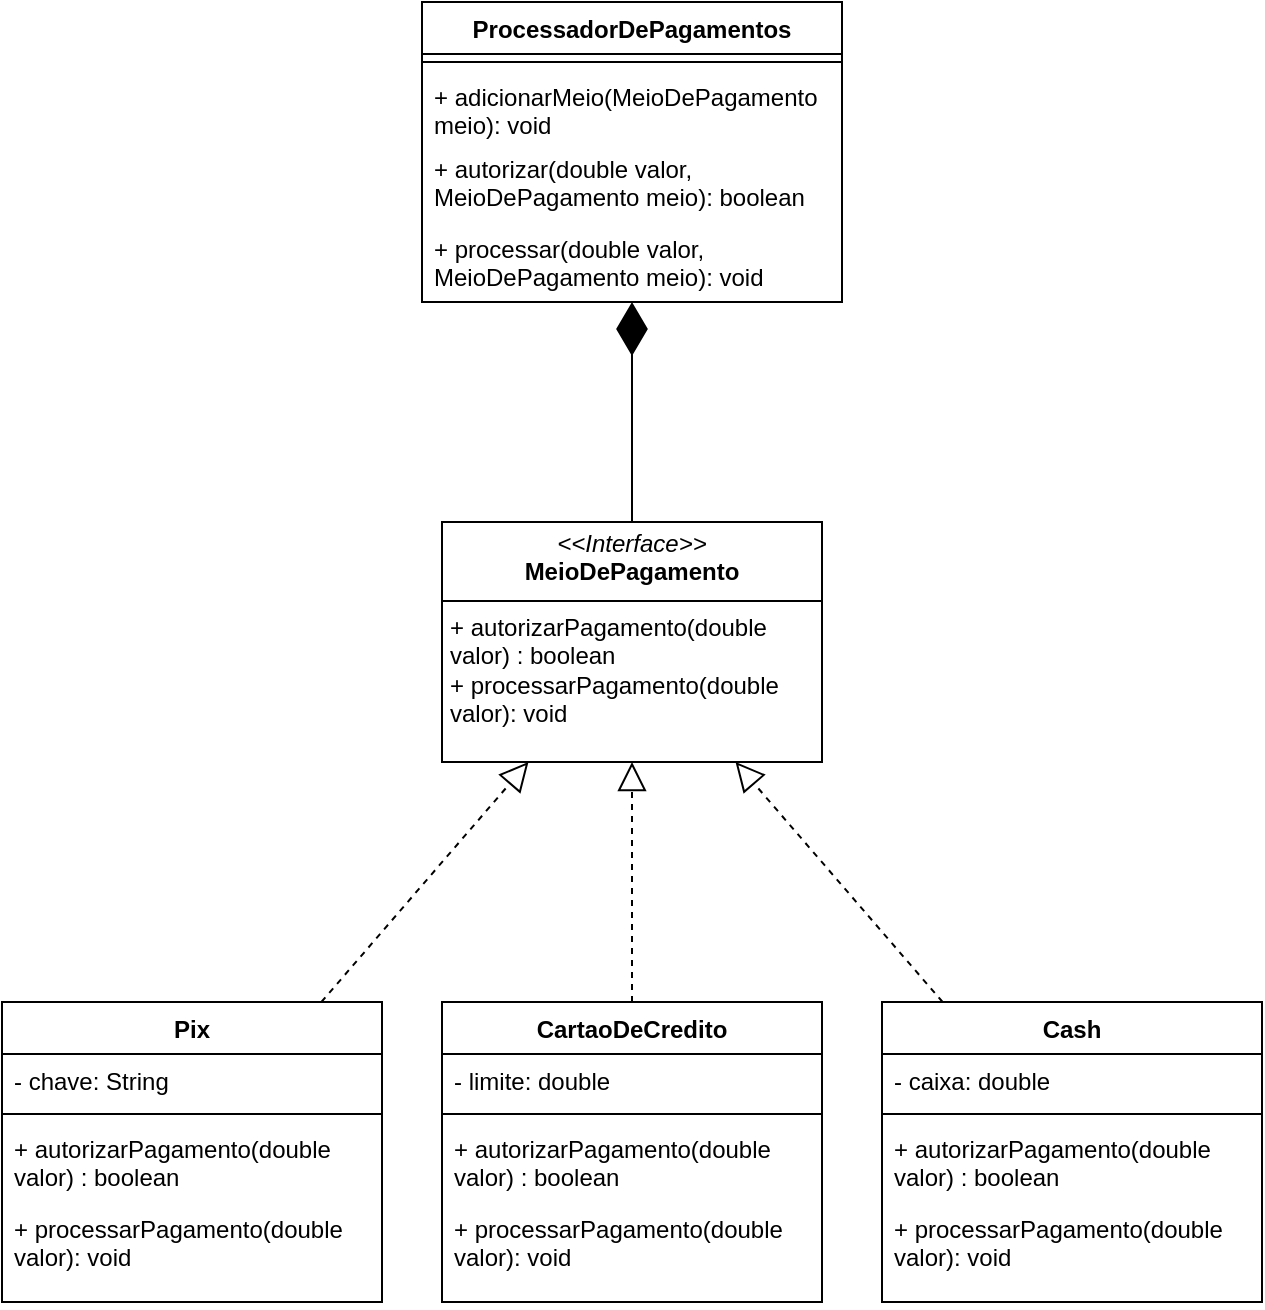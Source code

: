 <mxfile version="25.0.1">
  <diagram name="Page-1" id="MaueXD7JyF0_lRMRBM_r">
    <mxGraphModel dx="797" dy="471" grid="1" gridSize="10" guides="1" tooltips="1" connect="1" arrows="1" fold="1" page="1" pageScale="1" pageWidth="5000" pageHeight="5000" math="0" shadow="0">
      <root>
        <mxCell id="0" />
        <mxCell id="1" parent="0" />
        <mxCell id="XiUmY9_LBj0MNTgVGiD2-10" value="&lt;p style=&quot;margin:0px;margin-top:4px;text-align:center;&quot;&gt;&lt;i&gt;&amp;lt;&amp;lt;Interface&amp;gt;&amp;gt;&lt;/i&gt;&lt;br&gt;&lt;b&gt;MeioDePagamento&lt;/b&gt;&lt;/p&gt;&lt;hr size=&quot;1&quot; style=&quot;border-style:solid;&quot;&gt;&lt;p style=&quot;margin:0px;margin-left:4px;&quot;&gt;+&amp;nbsp;autorizarPagamento(double valor) : boolean&lt;br&gt;+ processarPagamento(double valor): void&lt;/p&gt;" style="verticalAlign=top;align=left;overflow=fill;html=1;whiteSpace=wrap;" vertex="1" parent="1">
          <mxGeometry x="1210" y="820" width="190" height="120" as="geometry" />
        </mxCell>
        <mxCell id="XiUmY9_LBj0MNTgVGiD2-19" value="CartaoDeCredito" style="swimlane;fontStyle=1;align=center;verticalAlign=top;childLayout=stackLayout;horizontal=1;startSize=26;horizontalStack=0;resizeParent=1;resizeParentMax=0;resizeLast=0;collapsible=1;marginBottom=0;whiteSpace=wrap;html=1;" vertex="1" parent="1">
          <mxGeometry x="1210" y="1060" width="190" height="150" as="geometry" />
        </mxCell>
        <mxCell id="XiUmY9_LBj0MNTgVGiD2-20" value="- limite: double" style="text;strokeColor=none;fillColor=none;align=left;verticalAlign=top;spacingLeft=4;spacingRight=4;overflow=hidden;rotatable=0;points=[[0,0.5],[1,0.5]];portConstraint=eastwest;whiteSpace=wrap;html=1;" vertex="1" parent="XiUmY9_LBj0MNTgVGiD2-19">
          <mxGeometry y="26" width="190" height="26" as="geometry" />
        </mxCell>
        <mxCell id="XiUmY9_LBj0MNTgVGiD2-21" value="" style="line;strokeWidth=1;fillColor=none;align=left;verticalAlign=middle;spacingTop=-1;spacingLeft=3;spacingRight=3;rotatable=0;labelPosition=right;points=[];portConstraint=eastwest;strokeColor=inherit;" vertex="1" parent="XiUmY9_LBj0MNTgVGiD2-19">
          <mxGeometry y="52" width="190" height="8" as="geometry" />
        </mxCell>
        <mxCell id="XiUmY9_LBj0MNTgVGiD2-22" value="+&amp;nbsp;autorizarPagamento(double valor) : boolean" style="text;strokeColor=none;fillColor=none;align=left;verticalAlign=top;spacingLeft=4;spacingRight=4;overflow=hidden;rotatable=0;points=[[0,0.5],[1,0.5]];portConstraint=eastwest;whiteSpace=wrap;html=1;" vertex="1" parent="XiUmY9_LBj0MNTgVGiD2-19">
          <mxGeometry y="60" width="190" height="40" as="geometry" />
        </mxCell>
        <mxCell id="XiUmY9_LBj0MNTgVGiD2-23" value="+ processarPagamento(double valor): void" style="text;strokeColor=none;fillColor=none;align=left;verticalAlign=top;spacingLeft=4;spacingRight=4;overflow=hidden;rotatable=0;points=[[0,0.5],[1,0.5]];portConstraint=eastwest;whiteSpace=wrap;html=1;" vertex="1" parent="XiUmY9_LBj0MNTgVGiD2-19">
          <mxGeometry y="100" width="190" height="50" as="geometry" />
        </mxCell>
        <mxCell id="XiUmY9_LBj0MNTgVGiD2-24" value="Pix" style="swimlane;fontStyle=1;align=center;verticalAlign=top;childLayout=stackLayout;horizontal=1;startSize=26;horizontalStack=0;resizeParent=1;resizeParentMax=0;resizeLast=0;collapsible=1;marginBottom=0;whiteSpace=wrap;html=1;" vertex="1" parent="1">
          <mxGeometry x="990" y="1060" width="190" height="150" as="geometry" />
        </mxCell>
        <mxCell id="XiUmY9_LBj0MNTgVGiD2-25" value="- chave: String" style="text;strokeColor=none;fillColor=none;align=left;verticalAlign=top;spacingLeft=4;spacingRight=4;overflow=hidden;rotatable=0;points=[[0,0.5],[1,0.5]];portConstraint=eastwest;whiteSpace=wrap;html=1;" vertex="1" parent="XiUmY9_LBj0MNTgVGiD2-24">
          <mxGeometry y="26" width="190" height="26" as="geometry" />
        </mxCell>
        <mxCell id="XiUmY9_LBj0MNTgVGiD2-26" value="" style="line;strokeWidth=1;fillColor=none;align=left;verticalAlign=middle;spacingTop=-1;spacingLeft=3;spacingRight=3;rotatable=0;labelPosition=right;points=[];portConstraint=eastwest;strokeColor=inherit;" vertex="1" parent="XiUmY9_LBj0MNTgVGiD2-24">
          <mxGeometry y="52" width="190" height="8" as="geometry" />
        </mxCell>
        <mxCell id="XiUmY9_LBj0MNTgVGiD2-27" value="+&amp;nbsp;autorizarPagamento(double valor) : boolean" style="text;strokeColor=none;fillColor=none;align=left;verticalAlign=top;spacingLeft=4;spacingRight=4;overflow=hidden;rotatable=0;points=[[0,0.5],[1,0.5]];portConstraint=eastwest;whiteSpace=wrap;html=1;" vertex="1" parent="XiUmY9_LBj0MNTgVGiD2-24">
          <mxGeometry y="60" width="190" height="40" as="geometry" />
        </mxCell>
        <mxCell id="XiUmY9_LBj0MNTgVGiD2-28" value="+ processarPagamento(double valor): void" style="text;strokeColor=none;fillColor=none;align=left;verticalAlign=top;spacingLeft=4;spacingRight=4;overflow=hidden;rotatable=0;points=[[0,0.5],[1,0.5]];portConstraint=eastwest;whiteSpace=wrap;html=1;" vertex="1" parent="XiUmY9_LBj0MNTgVGiD2-24">
          <mxGeometry y="100" width="190" height="50" as="geometry" />
        </mxCell>
        <mxCell id="XiUmY9_LBj0MNTgVGiD2-29" value="Cash" style="swimlane;fontStyle=1;align=center;verticalAlign=top;childLayout=stackLayout;horizontal=1;startSize=26;horizontalStack=0;resizeParent=1;resizeParentMax=0;resizeLast=0;collapsible=1;marginBottom=0;whiteSpace=wrap;html=1;" vertex="1" parent="1">
          <mxGeometry x="1430" y="1060" width="190" height="150" as="geometry" />
        </mxCell>
        <mxCell id="XiUmY9_LBj0MNTgVGiD2-30" value="- caixa: double" style="text;strokeColor=none;fillColor=none;align=left;verticalAlign=top;spacingLeft=4;spacingRight=4;overflow=hidden;rotatable=0;points=[[0,0.5],[1,0.5]];portConstraint=eastwest;whiteSpace=wrap;html=1;" vertex="1" parent="XiUmY9_LBj0MNTgVGiD2-29">
          <mxGeometry y="26" width="190" height="26" as="geometry" />
        </mxCell>
        <mxCell id="XiUmY9_LBj0MNTgVGiD2-31" value="" style="line;strokeWidth=1;fillColor=none;align=left;verticalAlign=middle;spacingTop=-1;spacingLeft=3;spacingRight=3;rotatable=0;labelPosition=right;points=[];portConstraint=eastwest;strokeColor=inherit;" vertex="1" parent="XiUmY9_LBj0MNTgVGiD2-29">
          <mxGeometry y="52" width="190" height="8" as="geometry" />
        </mxCell>
        <mxCell id="XiUmY9_LBj0MNTgVGiD2-32" value="+&amp;nbsp;autorizarPagamento(double valor) : boolean" style="text;strokeColor=none;fillColor=none;align=left;verticalAlign=top;spacingLeft=4;spacingRight=4;overflow=hidden;rotatable=0;points=[[0,0.5],[1,0.5]];portConstraint=eastwest;whiteSpace=wrap;html=1;" vertex="1" parent="XiUmY9_LBj0MNTgVGiD2-29">
          <mxGeometry y="60" width="190" height="40" as="geometry" />
        </mxCell>
        <mxCell id="XiUmY9_LBj0MNTgVGiD2-33" value="+ processarPagamento(double valor): void" style="text;strokeColor=none;fillColor=none;align=left;verticalAlign=top;spacingLeft=4;spacingRight=4;overflow=hidden;rotatable=0;points=[[0,0.5],[1,0.5]];portConstraint=eastwest;whiteSpace=wrap;html=1;" vertex="1" parent="XiUmY9_LBj0MNTgVGiD2-29">
          <mxGeometry y="100" width="190" height="50" as="geometry" />
        </mxCell>
        <mxCell id="XiUmY9_LBj0MNTgVGiD2-34" value="" style="endArrow=block;dashed=1;endFill=0;endSize=12;html=1;rounded=0;" edge="1" parent="1" source="XiUmY9_LBj0MNTgVGiD2-24" target="XiUmY9_LBj0MNTgVGiD2-10">
          <mxGeometry width="160" relative="1" as="geometry">
            <mxPoint x="1350" y="1000" as="sourcePoint" />
            <mxPoint x="1510" y="1000" as="targetPoint" />
          </mxGeometry>
        </mxCell>
        <mxCell id="XiUmY9_LBj0MNTgVGiD2-35" value="" style="endArrow=block;dashed=1;endFill=0;endSize=12;html=1;rounded=0;" edge="1" parent="1" source="XiUmY9_LBj0MNTgVGiD2-19" target="XiUmY9_LBj0MNTgVGiD2-10">
          <mxGeometry width="160" relative="1" as="geometry">
            <mxPoint x="1350" y="1000" as="sourcePoint" />
            <mxPoint x="1510" y="1000" as="targetPoint" />
          </mxGeometry>
        </mxCell>
        <mxCell id="XiUmY9_LBj0MNTgVGiD2-36" value="" style="endArrow=block;dashed=1;endFill=0;endSize=12;html=1;rounded=0;" edge="1" parent="1" source="XiUmY9_LBj0MNTgVGiD2-29" target="XiUmY9_LBj0MNTgVGiD2-10">
          <mxGeometry width="160" relative="1" as="geometry">
            <mxPoint x="1350" y="1000" as="sourcePoint" />
            <mxPoint x="1510" y="1000" as="targetPoint" />
          </mxGeometry>
        </mxCell>
        <mxCell id="XiUmY9_LBj0MNTgVGiD2-41" value="ProcessadorDePagamentos" style="swimlane;fontStyle=1;align=center;verticalAlign=top;childLayout=stackLayout;horizontal=1;startSize=26;horizontalStack=0;resizeParent=1;resizeParentMax=0;resizeLast=0;collapsible=1;marginBottom=0;whiteSpace=wrap;html=1;" vertex="1" parent="1">
          <mxGeometry x="1200" y="560" width="210" height="150" as="geometry" />
        </mxCell>
        <mxCell id="XiUmY9_LBj0MNTgVGiD2-43" value="" style="line;strokeWidth=1;fillColor=none;align=left;verticalAlign=middle;spacingTop=-1;spacingLeft=3;spacingRight=3;rotatable=0;labelPosition=right;points=[];portConstraint=eastwest;strokeColor=inherit;" vertex="1" parent="XiUmY9_LBj0MNTgVGiD2-41">
          <mxGeometry y="26" width="210" height="8" as="geometry" />
        </mxCell>
        <mxCell id="XiUmY9_LBj0MNTgVGiD2-46" value="+ adicionarMeio(MeioDePagamento meio): void" style="text;strokeColor=none;fillColor=none;align=left;verticalAlign=top;spacingLeft=4;spacingRight=4;overflow=hidden;rotatable=0;points=[[0,0.5],[1,0.5]];portConstraint=eastwest;whiteSpace=wrap;html=1;" vertex="1" parent="XiUmY9_LBj0MNTgVGiD2-41">
          <mxGeometry y="34" width="210" height="36" as="geometry" />
        </mxCell>
        <mxCell id="XiUmY9_LBj0MNTgVGiD2-47" value="+&amp;nbsp;autorizar(double valor, MeioDePagamento meio): boolean" style="text;strokeColor=none;fillColor=none;align=left;verticalAlign=top;spacingLeft=4;spacingRight=4;overflow=hidden;rotatable=0;points=[[0,0.5],[1,0.5]];portConstraint=eastwest;whiteSpace=wrap;html=1;" vertex="1" parent="XiUmY9_LBj0MNTgVGiD2-41">
          <mxGeometry y="70" width="210" height="40" as="geometry" />
        </mxCell>
        <mxCell id="XiUmY9_LBj0MNTgVGiD2-44" value="+&amp;nbsp;processar(double valor, MeioDePagamento meio): void" style="text;strokeColor=none;fillColor=none;align=left;verticalAlign=top;spacingLeft=4;spacingRight=4;overflow=hidden;rotatable=0;points=[[0,0.5],[1,0.5]];portConstraint=eastwest;whiteSpace=wrap;html=1;" vertex="1" parent="XiUmY9_LBj0MNTgVGiD2-41">
          <mxGeometry y="110" width="210" height="40" as="geometry" />
        </mxCell>
        <mxCell id="XiUmY9_LBj0MNTgVGiD2-45" value="" style="endArrow=diamondThin;endFill=1;endSize=24;html=1;rounded=0;" edge="1" parent="1" source="XiUmY9_LBj0MNTgVGiD2-10" target="XiUmY9_LBj0MNTgVGiD2-41">
          <mxGeometry width="160" relative="1" as="geometry">
            <mxPoint x="1260" y="750" as="sourcePoint" />
            <mxPoint x="1420" y="750" as="targetPoint" />
          </mxGeometry>
        </mxCell>
      </root>
    </mxGraphModel>
  </diagram>
</mxfile>
